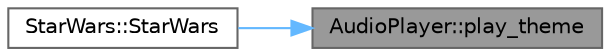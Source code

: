 digraph "AudioPlayer::play_theme"
{
 // LATEX_PDF_SIZE
  bgcolor="transparent";
  edge [fontname=Helvetica,fontsize=10,labelfontname=Helvetica,labelfontsize=10];
  node [fontname=Helvetica,fontsize=10,shape=box,height=0.2,width=0.4];
  rankdir="RL";
  Node1 [id="Node000001",label="AudioPlayer::play_theme",height=0.2,width=0.4,color="gray40", fillcolor="grey60", style="filled", fontcolor="black",tooltip=" "];
  Node1 -> Node2 [id="edge1_Node000001_Node000002",dir="back",color="steelblue1",style="solid",tooltip=" "];
  Node2 [id="Node000002",label="StarWars::StarWars",height=0.2,width=0.4,color="grey40", fillcolor="white", style="filled",URL="$class_star_wars.html#addd9bb9e113c60137f61a58aa9bc2dde",tooltip=" "];
}
